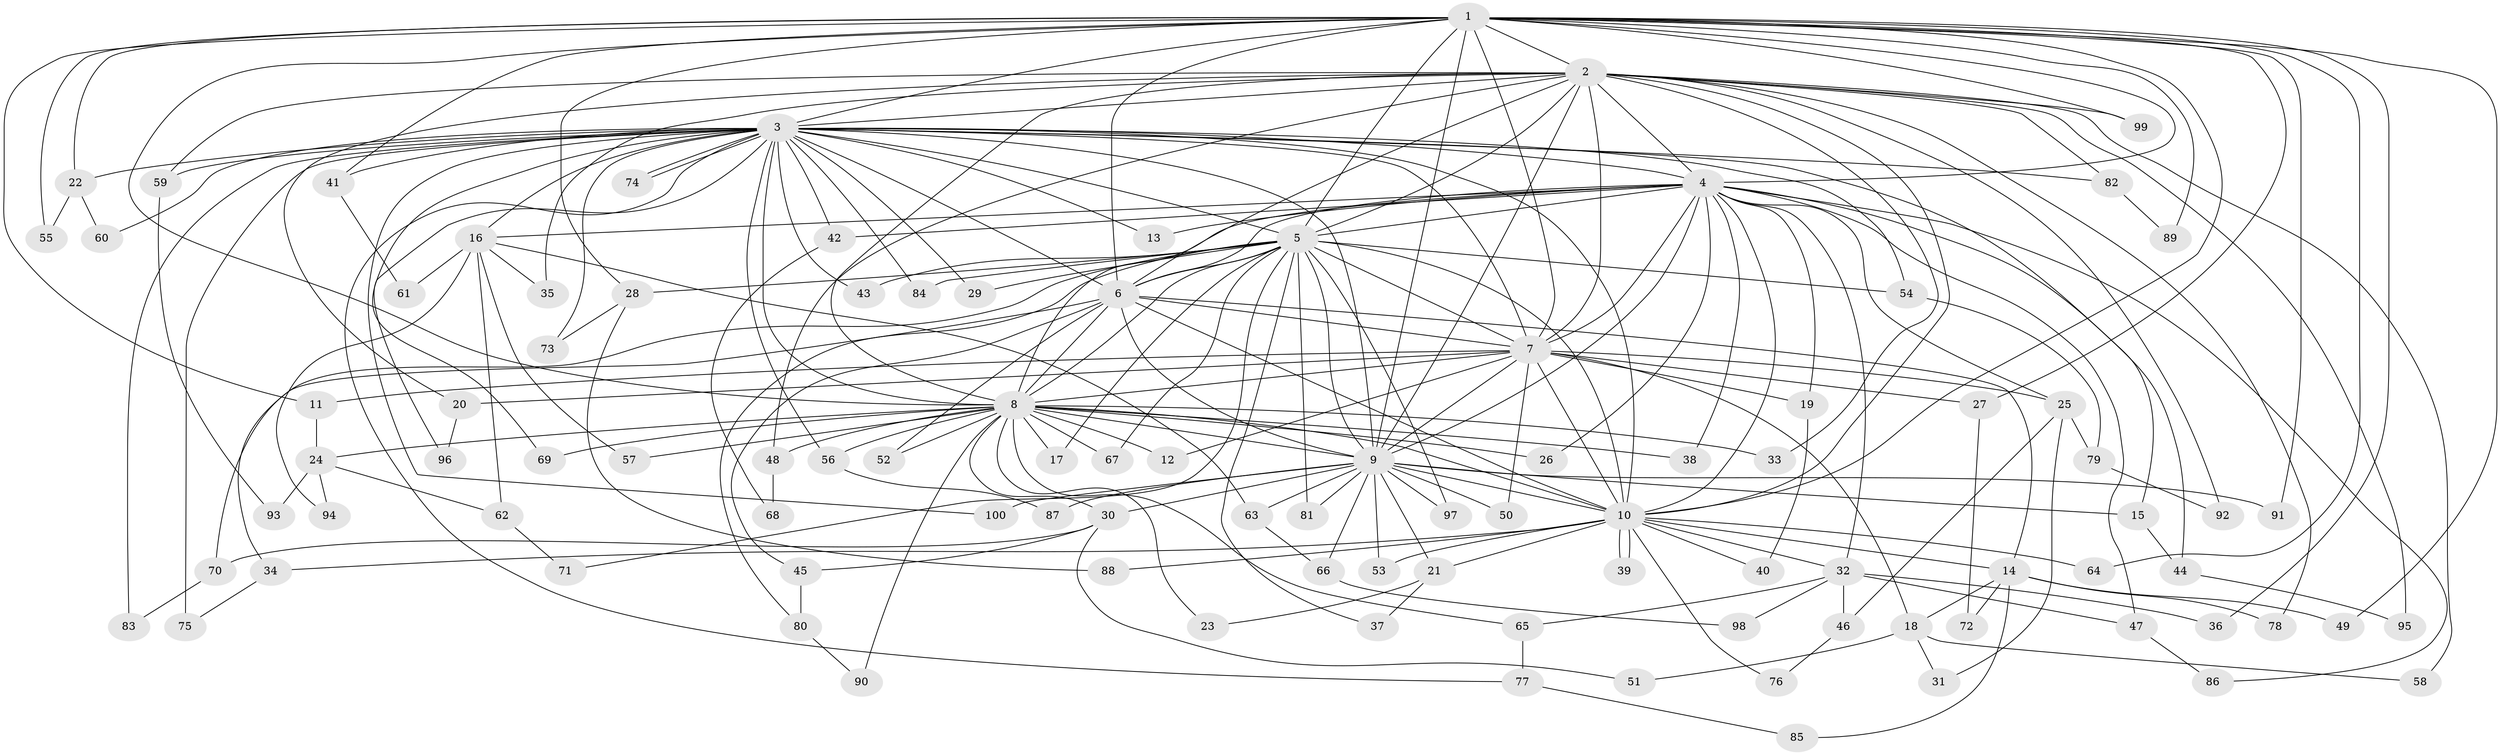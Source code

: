 // Generated by graph-tools (version 1.1) at 2025/11/02/21/25 10:11:08]
// undirected, 100 vertices, 225 edges
graph export_dot {
graph [start="1"]
  node [color=gray90,style=filled];
  1;
  2;
  3;
  4;
  5;
  6;
  7;
  8;
  9;
  10;
  11;
  12;
  13;
  14;
  15;
  16;
  17;
  18;
  19;
  20;
  21;
  22;
  23;
  24;
  25;
  26;
  27;
  28;
  29;
  30;
  31;
  32;
  33;
  34;
  35;
  36;
  37;
  38;
  39;
  40;
  41;
  42;
  43;
  44;
  45;
  46;
  47;
  48;
  49;
  50;
  51;
  52;
  53;
  54;
  55;
  56;
  57;
  58;
  59;
  60;
  61;
  62;
  63;
  64;
  65;
  66;
  67;
  68;
  69;
  70;
  71;
  72;
  73;
  74;
  75;
  76;
  77;
  78;
  79;
  80;
  81;
  82;
  83;
  84;
  85;
  86;
  87;
  88;
  89;
  90;
  91;
  92;
  93;
  94;
  95;
  96;
  97;
  98;
  99;
  100;
  1 -- 2;
  1 -- 3;
  1 -- 4;
  1 -- 5;
  1 -- 6;
  1 -- 7;
  1 -- 8;
  1 -- 9;
  1 -- 10;
  1 -- 11;
  1 -- 22;
  1 -- 27;
  1 -- 28;
  1 -- 36;
  1 -- 41;
  1 -- 49;
  1 -- 55;
  1 -- 64;
  1 -- 89;
  1 -- 91;
  1 -- 99;
  2 -- 3;
  2 -- 4;
  2 -- 5;
  2 -- 6;
  2 -- 7;
  2 -- 8;
  2 -- 9;
  2 -- 10;
  2 -- 20;
  2 -- 33;
  2 -- 35;
  2 -- 48;
  2 -- 58;
  2 -- 59;
  2 -- 78;
  2 -- 82;
  2 -- 92;
  2 -- 95;
  2 -- 99;
  3 -- 4;
  3 -- 5;
  3 -- 6;
  3 -- 7;
  3 -- 8;
  3 -- 9;
  3 -- 10;
  3 -- 13;
  3 -- 15;
  3 -- 16;
  3 -- 22;
  3 -- 29;
  3 -- 41;
  3 -- 42;
  3 -- 43;
  3 -- 54;
  3 -- 56;
  3 -- 59;
  3 -- 60;
  3 -- 69;
  3 -- 73;
  3 -- 74;
  3 -- 74;
  3 -- 75;
  3 -- 77;
  3 -- 82;
  3 -- 83;
  3 -- 84;
  3 -- 96;
  3 -- 100;
  4 -- 5;
  4 -- 6;
  4 -- 7;
  4 -- 8;
  4 -- 9;
  4 -- 10;
  4 -- 13;
  4 -- 16;
  4 -- 19;
  4 -- 25;
  4 -- 26;
  4 -- 32;
  4 -- 38;
  4 -- 42;
  4 -- 44;
  4 -- 47;
  4 -- 86;
  5 -- 6;
  5 -- 7;
  5 -- 8;
  5 -- 9;
  5 -- 10;
  5 -- 17;
  5 -- 28;
  5 -- 29;
  5 -- 34;
  5 -- 37;
  5 -- 43;
  5 -- 54;
  5 -- 67;
  5 -- 71;
  5 -- 80;
  5 -- 81;
  5 -- 84;
  5 -- 97;
  6 -- 7;
  6 -- 8;
  6 -- 9;
  6 -- 10;
  6 -- 14;
  6 -- 45;
  6 -- 52;
  6 -- 70;
  7 -- 8;
  7 -- 9;
  7 -- 10;
  7 -- 11;
  7 -- 12;
  7 -- 18;
  7 -- 19;
  7 -- 20;
  7 -- 25;
  7 -- 27;
  7 -- 50;
  8 -- 9;
  8 -- 10;
  8 -- 12;
  8 -- 17;
  8 -- 23;
  8 -- 24;
  8 -- 26;
  8 -- 30;
  8 -- 33;
  8 -- 38;
  8 -- 48;
  8 -- 52;
  8 -- 56;
  8 -- 57;
  8 -- 65;
  8 -- 67;
  8 -- 69;
  8 -- 90;
  9 -- 10;
  9 -- 15;
  9 -- 21;
  9 -- 30;
  9 -- 50;
  9 -- 53;
  9 -- 63;
  9 -- 66;
  9 -- 81;
  9 -- 87;
  9 -- 91;
  9 -- 97;
  9 -- 100;
  10 -- 14;
  10 -- 21;
  10 -- 32;
  10 -- 34;
  10 -- 39;
  10 -- 39;
  10 -- 40;
  10 -- 53;
  10 -- 64;
  10 -- 76;
  10 -- 88;
  11 -- 24;
  14 -- 18;
  14 -- 49;
  14 -- 72;
  14 -- 78;
  14 -- 85;
  15 -- 44;
  16 -- 35;
  16 -- 57;
  16 -- 61;
  16 -- 62;
  16 -- 63;
  16 -- 94;
  18 -- 31;
  18 -- 51;
  18 -- 58;
  19 -- 40;
  20 -- 96;
  21 -- 23;
  21 -- 37;
  22 -- 55;
  22 -- 60;
  24 -- 62;
  24 -- 93;
  24 -- 94;
  25 -- 31;
  25 -- 46;
  25 -- 79;
  27 -- 72;
  28 -- 73;
  28 -- 88;
  30 -- 45;
  30 -- 51;
  30 -- 70;
  32 -- 36;
  32 -- 46;
  32 -- 47;
  32 -- 65;
  32 -- 98;
  34 -- 75;
  41 -- 61;
  42 -- 68;
  44 -- 95;
  45 -- 80;
  46 -- 76;
  47 -- 86;
  48 -- 68;
  54 -- 79;
  56 -- 87;
  59 -- 93;
  62 -- 71;
  63 -- 66;
  65 -- 77;
  66 -- 98;
  70 -- 83;
  77 -- 85;
  79 -- 92;
  80 -- 90;
  82 -- 89;
}
